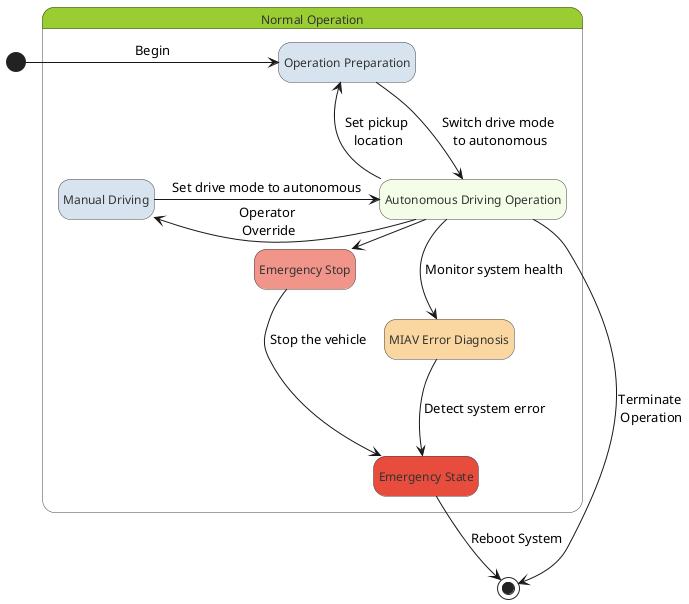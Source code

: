@startuml
hide empty description
skinparam backgroundColor #FFFFFF
skinparam state {
  FontSize 12
  FontColor #333333
  BorderColor #444444
}

/' Define states '/
state "Normal Operation" as NormalOperation #YellowGreen {
    state "Operation Preparation" as OperationPreparation #D7E4EF
    state "Manual Driving" as ManualDriving #D7E4EF
    state "Autonomous Driving Operation" as AutonomousDrivingOperation #F3FDE8
    state "MIAV Error Diagnosis" as MIAVErrorDiagnosis #FAD7A0
    state "Emergency Stop" as EmergencyStop #F1948A
    state "Emergency State" as EmergencyState #E74C3C
}

/' Start the flow with operation preparation '/
[*] -right-> OperationPreparation : Begin
/' Enable autonomous driving '/
OperationPreparation -down-> AutonomousDrivingOperation : Switch drive mode\n to autonomous
AutonomousDrivingOperation -left-> OperationPreparation : Set pickup\n location
AutonomousDrivingOperation -left-> ManualDriving : Operator\n Override
AutonomousDrivingOperation -down-> MIAVErrorDiagnosis : Monitor system health
AutonomousDrivingOperation -right-> EmergencyStop : Command emergency stop
/' State change for manual driving of the vehicle '/
ManualDriving -right-> AutonomousDrivingOperation : Set drive mode to autonomous
/' Add state flows for emergency situation and diagnostic controls '/
MIAVErrorDiagnosis -down-> EmergencyState : Detect system error
EmergencyStop -down-> EmergencyState : Stop the vehicle
EmergencyState --> [*] : Reboot System
AutonomousDrivingOperation --> [*] : Terminate\n Operation
@enduml
